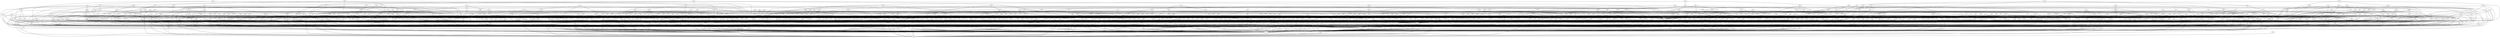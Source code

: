 graph G {
0;
1;
2;
3;
4;
5;
6;
7;
8;
9;
10;
11;
12;
13;
14;
15;
16;
17;
18;
19;
20;
21;
22;
23;
24;
25;
26;
27;
28;
29;
30;
31;
32;
33;
34;
35;
36;
37;
38;
39;
40;
41;
42;
43;
44;
45;
46;
47;
48;
49;
50;
51;
52;
53;
54;
55;
56;
57;
58;
59;
60;
61;
62;
63;
64;
65;
66;
67;
68;
69;
70;
71;
72;
73;
74;
75;
76;
77;
78;
79;
80;
81;
82;
83;
84;
85;
86;
87;
88;
89;
90;
91;
92;
93;
94;
95;
96;
97;
98;
99;
100;
101;
102;
103;
104;
105;
106;
107;
108;
109;
110;
111;
112;
113;
114;
115;
116;
117;
118;
119;
120;
121;
122;
123;
124;
125;
126;
127;
128;
129;
130;
131;
132;
133;
134;
135;
136;
137;
138;
139;
140;
141;
142;
143;
144;
145;
146;
147;
148;
149;
150;
151;
152;
153;
154;
155;
156;
157;
158;
159;
160;
161;
162;
163;
164;
165;
166;
167;
168;
169;
170;
171;
172;
173;
174;
175;
176;
177;
178;
179;
180;
181;
182;
183;
184;
185;
186;
187;
188;
189;
190;
191;
192;
193;
194;
195;
196;
197;
198;
199;
200;
201;
202;
203;
204;
205;
206;
207;
208;
209;
210;
211;
212;
213;
214;
215;
216;
217;
218;
219;
220;
221;
222;
223;
224;
225;
226;
227;
228;
229;
230;
231;
232;
233;
234;
235;
236;
237;
238;
239;
240;
241;
242;
243;
244;
245;
246;
247;
248;
249;
250;
251;
252;
253;
254;
255;
256;
257;
258;
259;
260;
261;
262;
263;
264;
265;
266;
267;
268;
269;
270;
271;
272;
273;
274;
275;
276;
277;
278;
279;
280;
281;
282;
283;
284;
285;
286;
287;
288;
289;
290;
291;
292;
293;
294;
295;
296;
297;
298;
299;
300;
301;
302;
303;
304;
305;
306;
307;
308;
309;
310;
311;
312;
313;
314;
315;
316;
317;
318;
319;
320;
321;
322;
323;
324;
325;
326;
327;
328;
329;
330;
331;
332;
333;
334;
335;
336;
337;
338;
339;
340;
341;
342;
343;
344;
345;
346;
347;
348;
349;
350;
351;
352;
353;
354;
355;
356;
357;
358;
359;
360;
361;
362;
363;
364;
365;
366;
367;
368;
369;
370;
371;
372;
373;
374;
375;
376;
377;
378;
379;
380;
381;
382;
383;
384;
385;
386;
387;
388;
389;
390;
391;
392;
393;
394;
395;
396;
397;
398;
399;
400;
401;
402;
403;
404;
405;
406;
407;
408;
409;
410;
411;
412;
413;
414;
415;
416;
417;
418;
419;
420;
421;
422;
423;
424;
425;
426;
427;
428;
429;
430;
431;
432;
433;
434;
435;
436;
437;
438;
439;
440;
441;
442;
443;
444;
445;
446;
447;
448;
449;
450;
451;
452;
453;
454;
455;
456;
457;
458;
459;
460;
461;
462;
463;
464;
465;
466;
467;
468;
469;
470;
471;
472;
473;
474;
475;
476;
477;
478;
479;
480;
481;
482;
483;
484;
485;
486;
487;
488;
489;
490;
491;
492;
493;
494;
495;
496;
497;
498;
499;
500;
501;
502;
503;
504;
505;
506;
507;
508;
509;
510;
511;
512;
513;
514;
515;
516;
517;
518;
519;
520;
521;
522;
523;
524;
525;
526;
527;
528;
529;
530;
531;
532;
533;
534;
535;
536;
537;
538;
539;
540;
541;
542;
543;
544;
545;
546;
547;
548;
549;
550;
551;
552;
553;
554;
555;
556;
557;
558;
559;
560;
561;
562;
563;
564;
565;
566;
567;
568;
569;
570;
571;
572;
573;
574;
575;
576;
577;
578;
579;
580;
581;
582;
583;
584;
585;
586;
587;
588;
589;
590;
591;
592;
593;
594;
595;
596;
597;
598;
599;
600;
601;
602;
603;
604;
605;
606;
607;
608;
609;
610;
611;
612;
613;
614;
615;
616;
617;
618;
619;
620;
621;
622;
623;
624;
625;
626;
627;
628;
629;
630;
631;
632;
633;
634;
635;
636;
637;
638;
639;
640;
641;
642;
643;
644;
645;
646;
647;
648;
649;
650;
651;
652;
653;
654;
655;
656;
657;
658;
659;
660;
661;
662;
663;
664;
665;
666;
667;
668;
669;
670;
671;
672;
673;
674;
675;
676;
677;
678;
679;
680;
681;
682;
683;
684;
685;
686;
687;
688;
689;
690;
691;
692;
693;
694;
695;
696;
697;
698;
699;
700;
701;
702;
703;
704;
705;
706;
707;
708;
709;
710;
711;
712;
713;
714;
715;
716;
717;
718;
719;
720;
721;
722;
723;
724;
725;
726;
727;
728;
729;
730;
731;
732;
733;
734;
735;
736;
737;
738;
739;
740;
741;
742;
743;
744;
745;
746;
747;
748;
749;
750;
751;
752;
753;
754;
755;
756;
757;
758;
759;
760;
761;
762;
763;
764;
765;
766;
767;
768;
769;
770;
771;
772;
773;
774;
775;
776;
777;
778;
779;
780;
781;
782;
783;
784;
785;
786;
787;
788;
789;
790;
791;
792;
793;
794;
795;
796;
797;
798;
799;
800;
801;
802;
803;
804;
805;
806;
807;
808;
809;
810;
811;
812;
813;
814;
815;
816;
817;
818;
819;
820;
821;
822;
823;
824;
825;
826;
827;
828;
829;
830;
831;
832;
833;
834;
835;
836;
837;
838;
839;
840;
841;
842;
843;
844;
845;
846;
847;
848;
849;
850;
851;
852;
853;
854;
855;
856;
857;
858;
859;
860;
861;
862;
863;
864;
865;
866;
867;
868;
869;
870;
871;
872;
873;
874;
875;
876;
877;
878;
879;
880;
881;
882;
883;
884;
885;
886;
887;
888;
889;
890;
891;
892;
893;
894;
895;
896;
897;
898;
899;
900;
901;
902;
903;
904;
905;
906;
907;
908;
909;
910;
911;
912;
913;
914;
915;
916;
917;
918;
919;
920;
921;
922;
923;
924;
925;
926;
927;
928;
929;
930;
931;
932;
933;
934;
935;
936;
937;
938;
939;
940;
941;
942;
943;
944;
945;
946;
947;
948;
949;
950;
951;
952;
953;
954;
955;
956;
957;
958;
959;
960;
961;
962;
963;
964;
965;
966;
967;
968;
969;
970;
971;
972;
973;
974;
975;
976;
977;
978;
979;
980;
981;
982;
983;
984;
985;
986;
987;
988;
989;
990;
991;
992;
993;
994;
995;
996;
997;
998;
999;
1--0 ;
2--0 ;
3--0 ;
4--0 ;
5--0 ;
6--0 ;
7--0 ;
8--0 ;
9--0 ;
10--0 ;
11--0 ;
12--0 ;
13--0 ;
14--0 ;
15--0 ;
16--0 ;
17--0 ;
18--0 ;
19--0 ;
20--0 ;
21--0 ;
22--0 ;
23--0 ;
24--0 ;
25--0 ;
26--0 ;
27--0 ;
28--0 ;
29--0 ;
30--0 ;
31--0 ;
32--0 ;
33--0 ;
34--0 ;
35--0 ;
36--0 ;
37--0 ;
38--0 ;
39--0 ;
40--0 ;
41--0 ;
42--0 ;
43--0 ;
44--0 ;
45--0 ;
46--0 ;
47--0 ;
48--0 ;
49--0 ;
50--0 ;
51--0 ;
52--0 ;
53--0 ;
54--0 ;
55--0 ;
56--0 ;
57--0 ;
58--0 ;
59--0 ;
60--0 ;
61--0 ;
62--0 ;
63--0 ;
64--0 ;
65--0 ;
66--0 ;
67--0 ;
68--0 ;
69--0 ;
70--0 ;
71--0 ;
72--0 ;
73--0 ;
74--0 ;
75--0 ;
76--0 ;
77--0 ;
78--0 ;
79--0 ;
80--0 ;
81--0 ;
82--0 ;
83--0 ;
84--0 ;
85--0 ;
86--0 ;
87--0 ;
88--0 ;
89--0 ;
90--0 ;
91--0 ;
92--0 ;
93--0 ;
94--0 ;
95--0 ;
96--0 ;
97--0 ;
98--0 ;
99--0 ;
100--0 ;
101--0 ;
102--0 ;
103--0 ;
104--0 ;
105--0 ;
106--0 ;
107--0 ;
108--0 ;
109--0 ;
110--0 ;
111--0 ;
112--0 ;
113--0 ;
114--0 ;
115--0 ;
116--0 ;
117--0 ;
118--0 ;
119--0 ;
120--0 ;
121--0 ;
122--0 ;
123--0 ;
124--0 ;
125--0 ;
126--0 ;
127--0 ;
128--0 ;
129--0 ;
130--0 ;
131--0 ;
133--132 ;
134--132 ;
135--132 ;
136--90 ;
136--132 ;
137--132 ;
138--132 ;
139--89 ;
139--132 ;
140--132 ;
141--132 ;
142--132 ;
143--132 ;
144--79 ;
144--132 ;
145--132 ;
146--68 ;
146--132 ;
147--20 ;
147--132 ;
148--132 ;
149--76 ;
149--132 ;
150--112 ;
150--132 ;
151--132 ;
152--132 ;
153--128 ;
153--132 ;
154--31 ;
154--132 ;
155--132 ;
156--111 ;
156--132 ;
157--84 ;
157--132 ;
158--132 ;
159--102 ;
159--132 ;
160--96 ;
160--132 ;
161--124 ;
161--132 ;
162--132 ;
163--132 ;
164--132 ;
165--106 ;
165--132 ;
166--127 ;
166--132 ;
167--132 ;
168--132 ;
169--97 ;
169--132 ;
170--87 ;
170--132 ;
171--132 ;
172--132 ;
173--80 ;
173--132 ;
174--40 ;
174--132 ;
175--42 ;
175--132 ;
176--132 ;
177--4 ;
177--132 ;
178--62 ;
178--132 ;
179--132 ;
181--180 ;
182--144 ;
182--180 ;
183--5 ;
183--137 ;
183--180 ;
184--109 ;
184--158 ;
184--180 ;
185--160 ;
185--180 ;
186--180 ;
187--180 ;
188--89 ;
188--180 ;
189--36 ;
189--145 ;
189--180 ;
190--73 ;
190--180 ;
191--32 ;
191--180 ;
192--180 ;
193--180 ;
194--49 ;
194--180 ;
195--13 ;
195--180 ;
196--28 ;
196--180 ;
197--118 ;
197--164 ;
197--180 ;
198--178 ;
198--180 ;
199--40 ;
199--180 ;
200--180 ;
201--67 ;
201--143 ;
201--180 ;
202--59 ;
202--180 ;
203--168 ;
203--180 ;
204--179 ;
204--180 ;
205--10 ;
205--180 ;
206--180 ;
207--113 ;
207--138 ;
207--180 ;
208--131 ;
208--180 ;
209--180 ;
210--4 ;
210--180 ;
211--17 ;
211--180 ;
212--180 ;
213--103 ;
213--162 ;
213--180 ;
214--147 ;
214--180 ;
215--61 ;
215--180 ;
216--186 ;
217--216 ;
218--100 ;
218--158 ;
218--216 ;
219--216 ;
220--216 ;
221--94 ;
221--216 ;
222--216 ;
223--98 ;
223--216 ;
224--216 ;
225--216 ;
226--216 ;
227--109 ;
227--216 ;
228--173 ;
228--216 ;
229--68 ;
229--216 ;
230--216 ;
231--216 ;
232--216 ;
233--216 ;
234--216 ;
235--72 ;
235--216 ;
236--216 ;
237--216 ;
238--154 ;
238--216 ;
239--153 ;
239--216 ;
240--216 ;
241--216 ;
242--216 ;
243--216 ;
244--81 ;
244--216 ;
245--29 ;
245--216 ;
246--216 ;
247--70 ;
247--216 ;
248--87 ;
248--216 ;
249--216 ;
250--216 ;
251--216 ;
252--216 ;
253--216 ;
254--131 ;
254--216 ;
255--111 ;
255--216 ;
256--16 ;
256--216 ;
257--216 ;
258--126 ;
258--216 ;
259--216 ;
260--216 ;
261--122 ;
261--216 ;
262--216 ;
263--115 ;
263--216 ;
264--69 ;
264--216 ;
265--216 ;
266--64 ;
266--216 ;
267--56 ;
267--216 ;
268--21 ;
268--216 ;
269--216 ;
270--216 ;
271--14 ;
271--216 ;
272--216 ;
273--216 ;
274--37 ;
274--216 ;
275--53 ;
275--216 ;
276--40 ;
276--216 ;
277--216 ;
278--216 ;
279--216 ;
280--2 ;
280--216 ;
281--23 ;
281--216 ;
282--216 ;
283--216 ;
284--216 ;
285--216 ;
286--60 ;
286--143 ;
286--216 ;
287--10 ;
287--216 ;
288--216 ;
289--175 ;
289--216 ;
290--216 ;
291--216 ;
292--95 ;
292--216 ;
293--216 ;
294--216 ;
295--9 ;
295--216 ;
296--216 ;
297--216 ;
298--216 ;
299--76 ;
299--216 ;
300--144 ;
300--216 ;
301--30 ;
301--155 ;
301--216 ;
302--216 ;
303--139 ;
303--216 ;
304--41 ;
304--216 ;
305--169 ;
305--216 ;
306--216 ;
307--73 ;
307--216 ;
308--216 ;
309--216 ;
310--86 ;
310--216 ;
311--216 ;
312--20 ;
312--216 ;
313--28 ;
313--216 ;
314--216 ;
315--19 ;
315--216 ;
316--216 ;
317--119 ;
317--216 ;
318--113 ;
318--216 ;
319--11 ;
319--216 ;
320--216 ;
321--216 ;
322--216 ;
323--216 ;
324--52 ;
324--216 ;
325--35 ;
325--216 ;
326--107 ;
326--216 ;
327--216 ;
328--3 ;
328--216 ;
329--125 ;
329--168 ;
329--216 ;
330--216 ;
331--117 ;
331--216 ;
332--216 ;
333--216 ;
334--112 ;
334--216 ;
335--216 ;
336--43 ;
336--141 ;
336--216 ;
337--216 ;
338--216 ;
339--216 ;
340--216 ;
341--216 ;
342--216 ;
343--159 ;
343--216 ;
344--177 ;
344--216 ;
345--15 ;
345--216 ;
346--216 ;
347--216 ;
348--216 ;
349--63 ;
349--164 ;
349--216 ;
350--57 ;
350--216 ;
351--178 ;
351--216 ;
352--25 ;
352--145 ;
352--216 ;
353--172 ;
353--216 ;
354--216 ;
355--216 ;
356--216 ;
357--216 ;
358--216 ;
359--216 ;
360--216 ;
361--49 ;
361--216 ;
362--8 ;
362--216 ;
363--85 ;
363--216 ;
364--90 ;
364--216 ;
365--151 ;
365--216 ;
366--216 ;
367--101 ;
367--216 ;
368--216 ;
369--216 ;
370--5 ;
370--216 ;
371--51 ;
371--216 ;
372--137 ;
372--216 ;
373--83 ;
373--216 ;
374--216 ;
375--166 ;
375--216 ;
376--216 ;
377--216 ;
378--165 ;
378--216 ;
379--96 ;
379--216 ;
380--162 ;
380--216 ;
381--216 ;
382--216 ;
383--75 ;
383--140 ;
383--216 ;
384--216 ;
386--385 ;
387--12 ;
387--265 ;
387--385 ;
388--39 ;
388--158 ;
388--385 ;
389--169 ;
389--191 ;
389--385 ;
390--300 ;
390--385 ;
391--385 ;
392--385 ;
393--258 ;
393--385 ;
394--50 ;
394--385 ;
395--208 ;
395--325 ;
395--385 ;
396--62 ;
396--385 ;
397--120 ;
397--385 ;
398--331 ;
398--385 ;
399--201 ;
399--299 ;
399--385 ;
400--34 ;
400--239 ;
400--385 ;
401--13 ;
401--346 ;
401--385 ;
402--142 ;
402--215 ;
402--267 ;
402--385 ;
403--165 ;
403--385 ;
404--294 ;
404--385 ;
405--385 ;
406--385 ;
407--128 ;
407--285 ;
407--385 ;
408--15 ;
408--385 ;
409--227 ;
409--385 ;
410--68 ;
410--385 ;
411--42 ;
411--380 ;
411--385 ;
412--190 ;
412--233 ;
412--385 ;
413--385 ;
414--156 ;
414--385 ;
415--94 ;
415--203 ;
415--385 ;
416--224 ;
416--385 ;
417--107 ;
417--385 ;
418--22 ;
418--343 ;
418--385 ;
419--385 ;
420--385 ;
421--136 ;
421--385 ;
422--167 ;
422--199 ;
422--382 ;
422--385 ;
423--276 ;
423--385 ;
424--268 ;
424--385 ;
425--71 ;
425--198 ;
425--231 ;
425--385 ;
426--60 ;
426--155 ;
426--385 ;
427--197 ;
427--312 ;
427--385 ;
428--44 ;
428--135 ;
428--234 ;
428--385 ;
429--78 ;
429--278 ;
429--385 ;
430--385 ;
431--101 ;
431--385 ;
432--127 ;
432--385 ;
433--103 ;
433--366 ;
433--385 ;
434--174 ;
434--369 ;
434--385 ;
435--85 ;
435--385 ;
436--189 ;
436--385 ;
437--318 ;
437--385 ;
438--183 ;
438--350 ;
438--385 ;
439--205 ;
439--247 ;
439--385 ;
440--105 ;
440--182 ;
440--308 ;
440--385 ;
441--248 ;
441--385 ;
442--316 ;
442--385 ;
443--170 ;
443--304 ;
443--385 ;
444--23 ;
444--172 ;
444--385 ;
445--124 ;
445--193 ;
445--377 ;
445--385 ;
446--28 ;
446--385 ;
447--173 ;
447--385 ;
448--148 ;
448--188 ;
448--385 ;
449--45 ;
449--357 ;
449--385 ;
450--134 ;
450--245 ;
450--385 ;
451--204 ;
451--283 ;
451--385 ;
452--149 ;
452--255 ;
452--385 ;
453--385 ;
454--207 ;
454--385 ;
455--8 ;
455--385 ;
456--65 ;
456--152 ;
456--385 ;
457--31 ;
457--270 ;
457--385 ;
458--77 ;
458--303 ;
458--385 ;
459--259 ;
459--385 ;
460--54 ;
460--185 ;
460--385 ;
461--385 ;
462--275 ;
462--385 ;
463--2 ;
463--140 ;
463--385 ;
464--150 ;
464--311 ;
464--385 ;
465--177 ;
465--385 ;
466--385 ;
467--209 ;
467--223 ;
467--385 ;
468--86 ;
468--192 ;
468--385 ;
469--115 ;
469--385 ;
470--14 ;
470--214 ;
470--385 ;
471--256 ;
471--385 ;
473--472 ;
474--472 ;
475--156 ;
475--199 ;
475--364 ;
475--472 ;
476--196 ;
476--301 ;
476--405 ;
476--472 ;
477--77 ;
477--372 ;
477--472 ;
478--118 ;
478--380 ;
478--472 ;
479--472 ;
480--3 ;
480--472 ;
481--472 ;
482--231 ;
482--472 ;
483--15 ;
483--472 ;
484--29 ;
484--464 ;
484--472 ;
485--31 ;
485--259 ;
485--472 ;
486--19 ;
486--145 ;
486--395 ;
486--472 ;
487--472 ;
488--160 ;
488--373 ;
488--472 ;
489--310 ;
489--472 ;
490--191 ;
490--324 ;
490--472 ;
491--53 ;
491--143 ;
491--416 ;
491--472 ;
492--190 ;
492--297 ;
492--472 ;
493--279 ;
493--472 ;
494--78 ;
494--296 ;
494--472 ;
495--116 ;
495--187 ;
495--298 ;
495--419 ;
495--472 ;
496--49 ;
496--179 ;
496--442 ;
496--472 ;
497--472 ;
498--342 ;
498--472 ;
499--455 ;
499--472 ;
500--91 ;
500--330 ;
500--472 ;
501--176 ;
501--347 ;
501--472 ;
502--6 ;
502--427 ;
502--472 ;
503--127 ;
503--472 ;
504--39 ;
504--232 ;
504--472 ;
505--280 ;
505--472 ;
506--103 ;
506--358 ;
506--472 ;
507--25 ;
507--434 ;
507--472 ;
508--125 ;
508--472 ;
509--50 ;
509--172 ;
509--472 ;
510--445 ;
510--472 ;
511--58 ;
511--359 ;
511--406 ;
511--472 ;
512--227 ;
512--472 ;
513--122 ;
513--167 ;
513--472 ;
514--463 ;
514--472 ;
515--121 ;
515--237 ;
515--447 ;
515--472 ;
516--51 ;
516--439 ;
516--472 ;
517--35 ;
517--168 ;
517--399 ;
517--472 ;
518--64 ;
518--472 ;
519--220 ;
519--456 ;
519--472 ;
520--70 ;
520--472 ;
521--43 ;
521--472 ;
522--383 ;
522--465 ;
522--472 ;
523--9 ;
523--158 ;
523--472 ;
524--108 ;
524--212 ;
524--344 ;
524--472 ;
525--101 ;
525--472 ;
526--157 ;
526--437 ;
526--472 ;
527--33 ;
527--360 ;
527--420 ;
527--472 ;
528--129 ;
528--277 ;
528--403 ;
528--472 ;
529--211 ;
529--397 ;
529--472 ;
530--47 ;
530--472 ;
531--206 ;
531--319 ;
531--469 ;
531--472 ;
532--472 ;
533--12 ;
533--375 ;
533--472 ;
534--126 ;
534--398 ;
534--472 ;
535--119 ;
535--164 ;
535--472 ;
536--34 ;
536--332 ;
536--472 ;
537--265 ;
537--472 ;
538--95 ;
538--472 ;
539--402 ;
539--472 ;
540--114 ;
540--368 ;
540--472 ;
541--89 ;
541--390 ;
541--472 ;
542--79 ;
542--366 ;
542--472 ;
543--81 ;
543--443 ;
543--472 ;
544--362 ;
544--446 ;
544--472 ;
545--10 ;
545--472 ;
546--268 ;
546--472 ;
547--26 ;
547--253 ;
547--448 ;
547--472 ;
548--110 ;
548--472 ;
549--472 ;
550--87 ;
550--462 ;
550--472 ;
551--105 ;
551--214 ;
551--314 ;
551--472 ;
552--175 ;
552--472 ;
553--472 ;
554--225 ;
554--460 ;
554--472 ;
555--320 ;
555--426 ;
555--472 ;
556--472 ;
557--423 ;
557--472 ;
558--13 ;
558--472 ;
559--138 ;
559--334 ;
559--461 ;
559--472 ;
560--22 ;
560--284 ;
560--472 ;
561--102 ;
561--303 ;
561--472 ;
562--67 ;
562--472 ;
563--441 ;
563--472 ;
564--370 ;
564--472 ;
565--23 ;
565--198 ;
565--472 ;
566--80 ;
566--356 ;
566--430 ;
566--472 ;
567--130 ;
567--322 ;
567--436 ;
567--472 ;
568--37 ;
568--450 ;
568--472 ;
569--136 ;
569--209 ;
569--472 ;
570--36 ;
570--219 ;
570--454 ;
570--472 ;
571--210 ;
571--228 ;
571--435 ;
571--472 ;
572--472 ;
573--88 ;
573--305 ;
573--472 ;
574--153 ;
574--200 ;
574--393 ;
574--472 ;
575--271 ;
575--396 ;
575--472 ;
576--350 ;
576--472 ;
577--141 ;
577--415 ;
577--472 ;
578--46 ;
578--472 ;
579--343 ;
579--472 ;
580--313 ;
580--413 ;
580--472 ;
581--56 ;
581--471 ;
581--472 ;
582--293 ;
582--472 ;
583--48 ;
583--351 ;
583--472 ;
584--59 ;
584--357 ;
584--472 ;
585--282 ;
585--472 ;
586--472 ;
587--55 ;
587--151 ;
587--453 ;
587--472 ;
588--63 ;
588--452 ;
588--472 ;
589--192 ;
589--378 ;
589--472 ;
590--72 ;
590--472 ;
591--45 ;
591--234 ;
591--472 ;
593--592 ;
594--138 ;
594--290 ;
594--592 ;
595--186 ;
595--469 ;
595--592 ;
596--33 ;
596--592 ;
597--250 ;
597--431 ;
597--592 ;
598--116 ;
598--203 ;
598--296 ;
598--592 ;
599--421 ;
599--592 ;
600--169 ;
600--498 ;
600--592 ;
601--395 ;
601--592 ;
602--52 ;
602--142 ;
602--493 ;
602--592 ;
603--221 ;
603--592 ;
604--222 ;
604--507 ;
604--592 ;
605--82 ;
605--374 ;
605--569 ;
605--592 ;
606--418 ;
606--592 ;
607--78 ;
607--277 ;
607--592 ;
608--17 ;
608--339 ;
608--436 ;
608--592 ;
609--75 ;
609--404 ;
609--546 ;
609--592 ;
610--229 ;
610--503 ;
610--592 ;
611--19 ;
611--592 ;
612--323 ;
612--592 ;
613--288 ;
613--444 ;
613--592 ;
614--260 ;
614--470 ;
614--480 ;
614--592 ;
615--384 ;
615--518 ;
615--592 ;
616--592 ;
617--55 ;
617--164 ;
617--393 ;
617--592 ;
618--120 ;
618--236 ;
618--514 ;
618--592 ;
619--336 ;
619--592 ;
620--103 ;
620--382 ;
620--592 ;
621--108 ;
621--442 ;
621--592 ;
622--257 ;
622--521 ;
622--592 ;
623--417 ;
623--573 ;
623--592 ;
624--91 ;
624--381 ;
624--592 ;
625--537 ;
625--592 ;
626--38 ;
626--278 ;
626--592 ;
627--354 ;
627--592 ;
628--135 ;
628--356 ;
628--592 ;
629--226 ;
629--481 ;
629--592 ;
630--348 ;
630--568 ;
630--592 ;
631--30 ;
631--200 ;
631--459 ;
631--592 ;
632--39 ;
632--270 ;
632--592 ;
633--530 ;
633--592 ;
634--85 ;
634--592 ;
635--592 ;
636--9 ;
636--454 ;
636--592 ;
637--592 ;
638--299 ;
638--534 ;
638--592 ;
639--183 ;
639--289 ;
639--577 ;
639--592 ;
640--16 ;
640--391 ;
640--482 ;
640--592 ;
641--54 ;
641--378 ;
641--592 ;
642--205 ;
642--592 ;
643--592 ;
644--292 ;
644--432 ;
644--592 ;
645--63 ;
645--592 ;
646--345 ;
646--552 ;
646--592 ;
647--280 ;
647--592 ;
648--13 ;
648--225 ;
648--592 ;
649--65 ;
649--134 ;
649--377 ;
649--474 ;
649--592 ;
650--592 ;
651--298 ;
651--420 ;
651--592 ;
652--11 ;
652--403 ;
652--592 ;
653--159 ;
653--188 ;
653--592 ;
654--153 ;
654--471 ;
654--592 ;
655--240 ;
655--529 ;
655--592 ;
656--80 ;
656--592 ;
657--98 ;
657--143 ;
657--427 ;
657--592 ;
658--58 ;
658--419 ;
658--592 ;
659--592 ;
660--371 ;
660--414 ;
660--592 ;
661--361 ;
661--592 ;
662--533 ;
662--592 ;
663--367 ;
663--465 ;
663--592 ;
664--104 ;
664--283 ;
664--592 ;
665--24 ;
665--344 ;
665--592 ;
666--152 ;
666--281 ;
666--592 ;
667--347 ;
667--592 ;
668--110 ;
668--204 ;
668--376 ;
668--592 ;
669--114 ;
669--330 ;
669--592 ;
670--166 ;
670--206 ;
670--592 ;
671--36 ;
671--311 ;
671--592 ;
672--32 ;
672--340 ;
672--447 ;
672--592 ;
673--7 ;
673--243 ;
673--563 ;
673--592 ;
674--329 ;
674--565 ;
674--592 ;
675--190 ;
675--232 ;
675--592 ;
676--149 ;
676--261 ;
676--592 ;
677--99 ;
677--233 ;
677--592 ;
678--123 ;
678--300 ;
678--592 ;
679--171 ;
679--307 ;
679--520 ;
679--592 ;
680--154 ;
680--212 ;
680--592 ;
681--100 ;
681--592 ;
682--400 ;
682--592 ;
683--561 ;
683--592 ;
684--273 ;
684--513 ;
684--592 ;
685--309 ;
685--590 ;
685--592 ;
686--106 ;
686--580 ;
686--592 ;
687--326 ;
687--539 ;
687--592 ;
688--61 ;
688--519 ;
688--592 ;
689--360 ;
689--394 ;
689--592 ;
690--247 ;
690--487 ;
690--592 ;
691--407 ;
691--592 ;
692--267 ;
692--484 ;
692--592 ;
693--488 ;
693--592 ;
694--592 ;
695--331 ;
695--592 ;
696--276 ;
696--592 ;
697--338 ;
697--592 ;
698--42 ;
698--230 ;
698--592 ;
699--322 ;
699--592 ;
700--366 ;
700--592 ;
701--150 ;
701--333 ;
701--572 ;
701--592 ;
702--174 ;
702--583 ;
702--592 ;
703--532 ;
703--592 ;
704--87 ;
704--592 ;
705--263 ;
705--516 ;
705--592 ;
706--291 ;
706--592 ;
707--591 ;
707--592 ;
708--592 ;
709--287 ;
709--538 ;
709--592 ;
710--545 ;
710--592 ;
711--228 ;
711--405 ;
711--592 ;
712--592 ;
713--227 ;
713--592 ;
714--21 ;
714--579 ;
714--592 ;
715--113 ;
715--592 ;
716--27 ;
716--443 ;
716--592 ;
717--335 ;
717--592 ;
718--467 ;
718--536 ;
718--592 ;
719--210 ;
719--364 ;
719--592 ;
720--462 ;
720--592 ;
721--67 ;
721--327 ;
721--592 ;
722--74 ;
722--592 ;
723--46 ;
723--272 ;
723--392 ;
723--592 ;
724--35 ;
724--592 ;
725--592 ;
726--18 ;
726--369 ;
726--499 ;
726--592 ;
727--560 ;
727--592 ;
728--359 ;
728--592 ;
729--28 ;
729--592 ;
730--224 ;
730--553 ;
730--592 ;
731--485 ;
731--592 ;
732--490 ;
732--592 ;
733--62 ;
733--341 ;
733--556 ;
733--592 ;
734--555 ;
734--592 ;
735--59 ;
735--380 ;
735--592 ;
736--328 ;
736--592 ;
737--252 ;
737--497 ;
737--592 ;
738--81 ;
738--176 ;
738--406 ;
738--592 ;
739--71 ;
739--145 ;
739--592 ;
740--69 ;
740--575 ;
740--592 ;
741--121 ;
741--297 ;
741--461 ;
741--592 ;
742--424 ;
742--592 ;
743--508 ;
743--592 ;
744--350 ;
744--592 ;
745--184 ;
745--237 ;
745--592 ;
746--458 ;
746--592 ;
747--60 ;
747--182 ;
747--592 ;
748--26 ;
748--592 ;
749--483 ;
749--592 ;
750--111 ;
750--592 ;
751--93 ;
751--185 ;
751--353 ;
751--557 ;
751--592 ;
752--147 ;
752--387 ;
752--549 ;
752--592 ;
753--199 ;
753--368 ;
753--592 ;
754--41 ;
754--592 ;
755--477 ;
755--592 ;
756--118 ;
756--269 ;
756--592 ;
757--194 ;
757--274 ;
757--408 ;
757--592 ;
758--79 ;
758--249 ;
758--592 ;
759--355 ;
759--592 ;
760--53 ;
760--592 ;
761--163 ;
761--357 ;
761--592 ;
762--6 ;
762--251 ;
762--592 ;
763--235 ;
763--592 ;
764--187 ;
764--317 ;
764--592 ;
765--66 ;
765--148 ;
765--314 ;
765--592 ;
766--489 ;
766--592 ;
767--131 ;
767--585 ;
767--592 ;
768--130 ;
768--246 ;
768--430 ;
768--592 ;
769--358 ;
769--592 ;
770--84 ;
770--192 ;
770--293 ;
770--592 ;
771--96 ;
771--586 ;
771--592 ;
772--437 ;
772--592 ;
773--146 ;
773--306 ;
773--541 ;
773--592 ;
774--83 ;
774--592 ;
775--161 ;
775--544 ;
775--592 ;
776--8 ;
776--592 ;
777--321 ;
777--410 ;
777--592 ;
778--564 ;
778--592 ;
779--105 ;
779--302 ;
779--592 ;
780--365 ;
780--592 ;
781--266 ;
781--466 ;
781--592 ;
782--86 ;
782--479 ;
782--592 ;
783--5 ;
783--497 ;
784--783 ;
785--170 ;
785--255 ;
785--642 ;
785--783 ;
786--161 ;
786--194 ;
786--387 ;
786--783 ;
787--134 ;
787--210 ;
787--270 ;
787--783 ;
788--176 ;
788--212 ;
788--332 ;
788--419 ;
788--783 ;
789--163 ;
789--211 ;
789--333 ;
789--461 ;
789--783 ;
790--200 ;
790--298 ;
790--456 ;
790--783 ;
791--136 ;
791--208 ;
791--618 ;
791--783 ;
793--792 ;
794--262 ;
794--397 ;
794--634 ;
794--792 ;
795--41 ;
795--198 ;
795--792 ;
796--33 ;
796--163 ;
796--220 ;
796--430 ;
796--792 ;
797--46 ;
797--142 ;
797--311 ;
797--792 ;
798--44 ;
798--152 ;
798--306 ;
798--539 ;
798--792 ;
799--30 ;
799--185 ;
799--556 ;
799--792 ;
800--92 ;
800--260 ;
800--577 ;
800--792 ;
801--435 ;
801--673 ;
801--792 ;
802--433 ;
802--685 ;
802--792 ;
803--95 ;
803--674 ;
803--792 ;
804--31 ;
804--242 ;
804--743 ;
804--792 ;
805--48 ;
805--320 ;
805--623 ;
805--792 ;
806--258 ;
806--587 ;
806--621 ;
806--792 ;
807--439 ;
807--770 ;
807--792 ;
808--588 ;
808--759 ;
808--792 ;
809--155 ;
809--202 ;
809--662 ;
809--792 ;
810--146 ;
810--335 ;
810--432 ;
810--586 ;
810--792 ;
811--282 ;
811--413 ;
811--760 ;
811--792 ;
812--211 ;
812--360 ;
812--410 ;
812--792 ;
813--82 ;
813--471 ;
813--792 ;
814--149 ;
814--506 ;
814--790 ;
814--792 ;
815--208 ;
815--352 ;
815--510 ;
815--720 ;
815--792 ;
816--3 ;
816--416 ;
816--713 ;
816--792 ;
817--106 ;
817--498 ;
817--788 ;
817--792 ;
818--253 ;
818--389 ;
818--740 ;
818--792 ;
819--388 ;
819--701 ;
819--792 ;
820--74 ;
820--289 ;
820--574 ;
820--792 ;
821--51 ;
821--167 ;
821--193 ;
821--643 ;
821--792 ;
822--90 ;
822--451 ;
822--501 ;
822--650 ;
822--792 ;
823--184 ;
823--367 ;
823--502 ;
823--792 ;
824--189 ;
824--543 ;
824--627 ;
824--792 ;
825--554 ;
825--677 ;
825--792 ;
826--324 ;
826--468 ;
826--734 ;
826--792 ;
827--147 ;
827--348 ;
827--466 ;
827--548 ;
827--792 ;
828--115 ;
828--629 ;
828--792 ;
829--325 ;
829--562 ;
829--653 ;
829--792 ;
830--434 ;
830--774 ;
830--792 ;
831--316 ;
831--509 ;
831--691 ;
831--792 ;
832--12 ;
832--239 ;
832--642 ;
832--792 ;
833--373 ;
833--463 ;
833--702 ;
833--792 ;
834--96 ;
834--441 ;
834--792 ;
835--173 ;
835--541 ;
835--792 ;
836--73 ;
836--137 ;
836--399 ;
836--693 ;
836--792 ;
837--97 ;
837--182 ;
837--376 ;
837--553 ;
837--792 ;
838--123 ;
838--424 ;
838--493 ;
838--792 ;
839--40 ;
839--404 ;
839--569 ;
839--787 ;
839--792 ;
840--194 ;
840--465 ;
840--792 ;
841--161 ;
841--196 ;
841--314 ;
841--396 ;
841--792 ;
842--56 ;
842--684 ;
842--792 ;
843--383 ;
843--448 ;
843--732 ;
843--792 ;
844--139 ;
844--409 ;
844--540 ;
844--700 ;
844--792 ;
845--244 ;
845--552 ;
845--792 ;
846--286 ;
846--550 ;
846--606 ;
846--792 ;
847--310 ;
847--455 ;
847--611 ;
847--792 ;
848--171 ;
848--206 ;
848--334 ;
848--391 ;
848--792 ;
849--649 ;
849--792 ;
850--57 ;
850--168 ;
850--709 ;
850--792 ;
851--156 ;
851--356 ;
851--792 ;
852--245 ;
852--526 ;
852--599 ;
852--792 ;
853--47 ;
853--308 ;
853--778 ;
853--792 ;
854--429 ;
854--512 ;
854--635 ;
854--792 ;
855--98 ;
855--392 ;
855--487 ;
855--792 ;
856--187 ;
856--221 ;
856--394 ;
856--792 ;
857--26 ;
857--138 ;
857--284 ;
857--406 ;
857--792 ;
858--179 ;
858--295 ;
858--446 ;
858--710 ;
858--792 ;
859--215 ;
859--238 ;
859--525 ;
859--772 ;
859--792 ;
860--162 ;
860--401 ;
860--615 ;
860--792 ;
861--21 ;
861--467 ;
861--582 ;
861--792 ;
862--438 ;
862--767 ;
862--792 ;
863--102 ;
863--651 ;
863--792 ;
864--135 ;
864--235 ;
864--568 ;
864--792 ;
865--170 ;
865--195 ;
865--337 ;
865--703 ;
865--792 ;
866--117 ;
866--412 ;
866--505 ;
866--712 ;
866--792 ;
868--867 ;
869--176 ;
869--407 ;
869--867 ;
870--122 ;
870--718 ;
870--867 ;
871--7 ;
871--314 ;
871--420 ;
871--867 ;
872--138 ;
872--433 ;
872--867 ;
873--449 ;
873--753 ;
873--797 ;
873--867 ;
874--110 ;
874--141 ;
874--187 ;
874--867 ;
875--38 ;
875--382 ;
875--510 ;
875--867 ;
876--408 ;
876--489 ;
876--803 ;
876--867 ;
877--175 ;
877--843 ;
877--867 ;
878--55 ;
878--224 ;
878--867 ;
879--41 ;
879--392 ;
879--475 ;
879--867 ;
880--49 ;
880--452 ;
880--638 ;
880--867 ;
881--177 ;
881--205 ;
881--546 ;
881--867 ;
882--288 ;
882--565 ;
882--860 ;
882--867 ;
883--346 ;
883--517 ;
883--653 ;
883--786 ;
883--867 ;
884--301 ;
884--746 ;
884--867 ;
885--163 ;
885--425 ;
885--504 ;
885--867 ;
886--211 ;
886--353 ;
886--455 ;
886--867 ;
887--27 ;
887--212 ;
887--257 ;
887--414 ;
887--867 ;
888--29 ;
888--193 ;
888--700 ;
888--867 ;
889--728 ;
889--799 ;
889--867 ;
890--319 ;
890--468 ;
890--707 ;
890--867 ;
891--20 ;
891--412 ;
891--610 ;
891--867 ;
892--281 ;
892--586 ;
892--867 ;
893--3 ;
893--413 ;
893--616 ;
893--867 ;
894--74 ;
894--338 ;
894--572 ;
894--867 ;
895--78 ;
895--347 ;
895--867 ;
896--540 ;
896--619 ;
896--867 ;
897--116 ;
897--240 ;
897--406 ;
897--867 ;
898--375 ;
898--444 ;
898--791 ;
898--825 ;
898--867 ;
899--542 ;
899--721 ;
899--867 ;
900--320 ;
900--662 ;
900--867 ;
901--88 ;
901--294 ;
901--600 ;
901--867 ;
902--321 ;
902--431 ;
902--538 ;
902--867 ;
903--167 ;
903--335 ;
903--867 ;
904--210 ;
904--279 ;
904--836 ;
904--867 ;
905--58 ;
905--151 ;
905--818 ;
905--867 ;
906--189 ;
906--379 ;
906--581 ;
906--621 ;
906--867 ;
907--302 ;
907--391 ;
907--553 ;
907--867 ;
908--197 ;
908--342 ;
908--775 ;
908--813 ;
908--867 ;
909--105 ;
909--152 ;
909--354 ;
909--867 ;
910--242 ;
910--535 ;
910--720 ;
910--867 ;
911--213 ;
911--334 ;
911--727 ;
911--867 ;
912--374 ;
912--396 ;
912--867 ;
913--332 ;
913--596 ;
913--861 ;
913--867 ;
914--76 ;
914--492 ;
914--736 ;
914--867 ;
915--678 ;
915--817 ;
915--867 ;
916--6 ;
916--390 ;
916--846 ;
916--867 ;
917--99 ;
917--251 ;
917--447 ;
917--867 ;
918--2 ;
918--780 ;
918--814 ;
918--867 ;
919--121 ;
919--360 ;
919--867 ;
920--65 ;
920--341 ;
920--532 ;
920--867 ;
921--295 ;
921--686 ;
921--867 ;
922--345 ;
922--417 ;
922--545 ;
922--867 ;
923--77 ;
923--206 ;
923--333 ;
923--867 ;
924--339 ;
924--410 ;
924--487 ;
924--867 ;
925--130 ;
925--833 ;
925--867 ;
926--104 ;
926--148 ;
926--519 ;
926--867 ;
927--134 ;
927--264 ;
927--518 ;
927--867 ;
928--160 ;
928--309 ;
928--839 ;
928--867 ;
929--44 ;
929--639 ;
929--867 ;
930--153 ;
930--859 ;
930--867 ;
931--522 ;
931--611 ;
931--867 ;
932--50 ;
932--348 ;
932--867 ;
933--282 ;
933--460 ;
933--747 ;
933--867 ;
934--223 ;
934--659 ;
934--835 ;
934--867 ;
935--165 ;
935--562 ;
935--742 ;
935--867 ;
936--402 ;
936--634 ;
936--867 ;
937--146 ;
937--369 ;
937--497 ;
937--867 ;
938--120 ;
938--203 ;
938--576 ;
938--849 ;
938--867 ;
939--381 ;
939--568 ;
939--867 ;
940--25 ;
940--461 ;
940--808 ;
940--867 ;
941--221 ;
941--578 ;
941--867 ;
942--87 ;
942--395 ;
942--823 ;
942--867 ;
943--139 ;
943--196 ;
943--695 ;
943--867 ;
944--93 ;
944--234 ;
944--867 ;
945--435 ;
945--648 ;
945--867 ;
946--18 ;
946--171 ;
946--265 ;
946--867 ;
947--318 ;
947--543 ;
947--724 ;
947--867 ;
948--179 ;
948--362 ;
948--760 ;
948--867 ;
949--32 ;
949--135 ;
949--237 ;
949--867 ;
950--157 ;
950--278 ;
950--867 ;
951--117 ;
951--589 ;
951--650 ;
951--867 ;
952--266 ;
952--474 ;
952--807 ;
952--867 ;
953--254 ;
953--446 ;
953--714 ;
953--867 ;
954--83 ;
954--505 ;
954--867 ;
955--202 ;
955--293 ;
955--419 ;
955--867 ;
956--372 ;
956--657 ;
956--867 ;
957--48 ;
957--409 ;
957--692 ;
957--867 ;
958--195 ;
958--284 ;
958--635 ;
958--867 ;
959--72 ;
959--595 ;
959--867 ;
960--423 ;
960--767 ;
960--867 ;
961--174 ;
961--274 ;
961--521 ;
961--863 ;
961--867 ;
962--100 ;
962--393 ;
962--852 ;
962--867 ;
963--426 ;
963--669 ;
963--867 ;
964--222 ;
964--558 ;
964--867 ;
965--124 ;
965--269 ;
965--481 ;
965--830 ;
965--867 ;
966--250 ;
966--516 ;
966--842 ;
966--867 ;
967--12 ;
967--305 ;
967--643 ;
967--867 ;
968--313 ;
968--631 ;
968--838 ;
968--867 ;
969--363 ;
969--625 ;
969--867 ;
970--241 ;
970--523 ;
970--712 ;
970--867 ;
971--214 ;
971--275 ;
971--725 ;
971--834 ;
971--867 ;
972--109 ;
972--644 ;
972--867 ;
973--31 ;
973--252 ;
973--867 ;
974--315 ;
974--421 ;
974--867 ;
975--226 ;
975--508 ;
975--850 ;
975--867 ;
976--97 ;
976--451 ;
976--749 ;
976--867 ;
977--61 ;
977--376 ;
977--405 ;
977--867 ;
978--324 ;
978--708 ;
978--867 ;
979--144 ;
979--438 ;
979--500 ;
979--665 ;
979--867 ;
980--14 ;
980--676 ;
980--867 ;
981--129 ;
981--140 ;
981--209 ;
981--769 ;
981--867 ;
982--178 ;
982--411 ;
982--520 ;
982--853 ;
982--867 ;
983--478 ;
983--776 ;
983--867 ;
984--398 ;
984--698 ;
984--845 ;
984--867 ;
985--307 ;
985--530 ;
985--840 ;
985--867 ;
986--249 ;
986--454 ;
986--828 ;
986--867 ;
987--22 ;
987--661 ;
987--867 ;
988--201 ;
988--566 ;
988--612 ;
988--867 ;
989--584 ;
989--739 ;
989--867 ;
990--26 ;
990--262 ;
990--466 ;
990--867 ;
991--5 ;
991--687 ;
991--851 ;
991--867 ;
992--512 ;
992--729 ;
992--867 ;
993--400 ;
993--561 ;
993--785 ;
993--867 ;
994--371 ;
994--388 ;
994--479 ;
994--867 ;
995--349 ;
995--491 ;
995--750 ;
995--867 ;
996--126 ;
996--464 ;
996--647 ;
996--867 ;
997--66 ;
997--337 ;
997--549 ;
997--867 ;
998--92 ;
998--219 ;
998--453 ;
998--637 ;
998--867 ;
999--127 ;
999--316 ;
999--694 ;
999--867 ;
}
